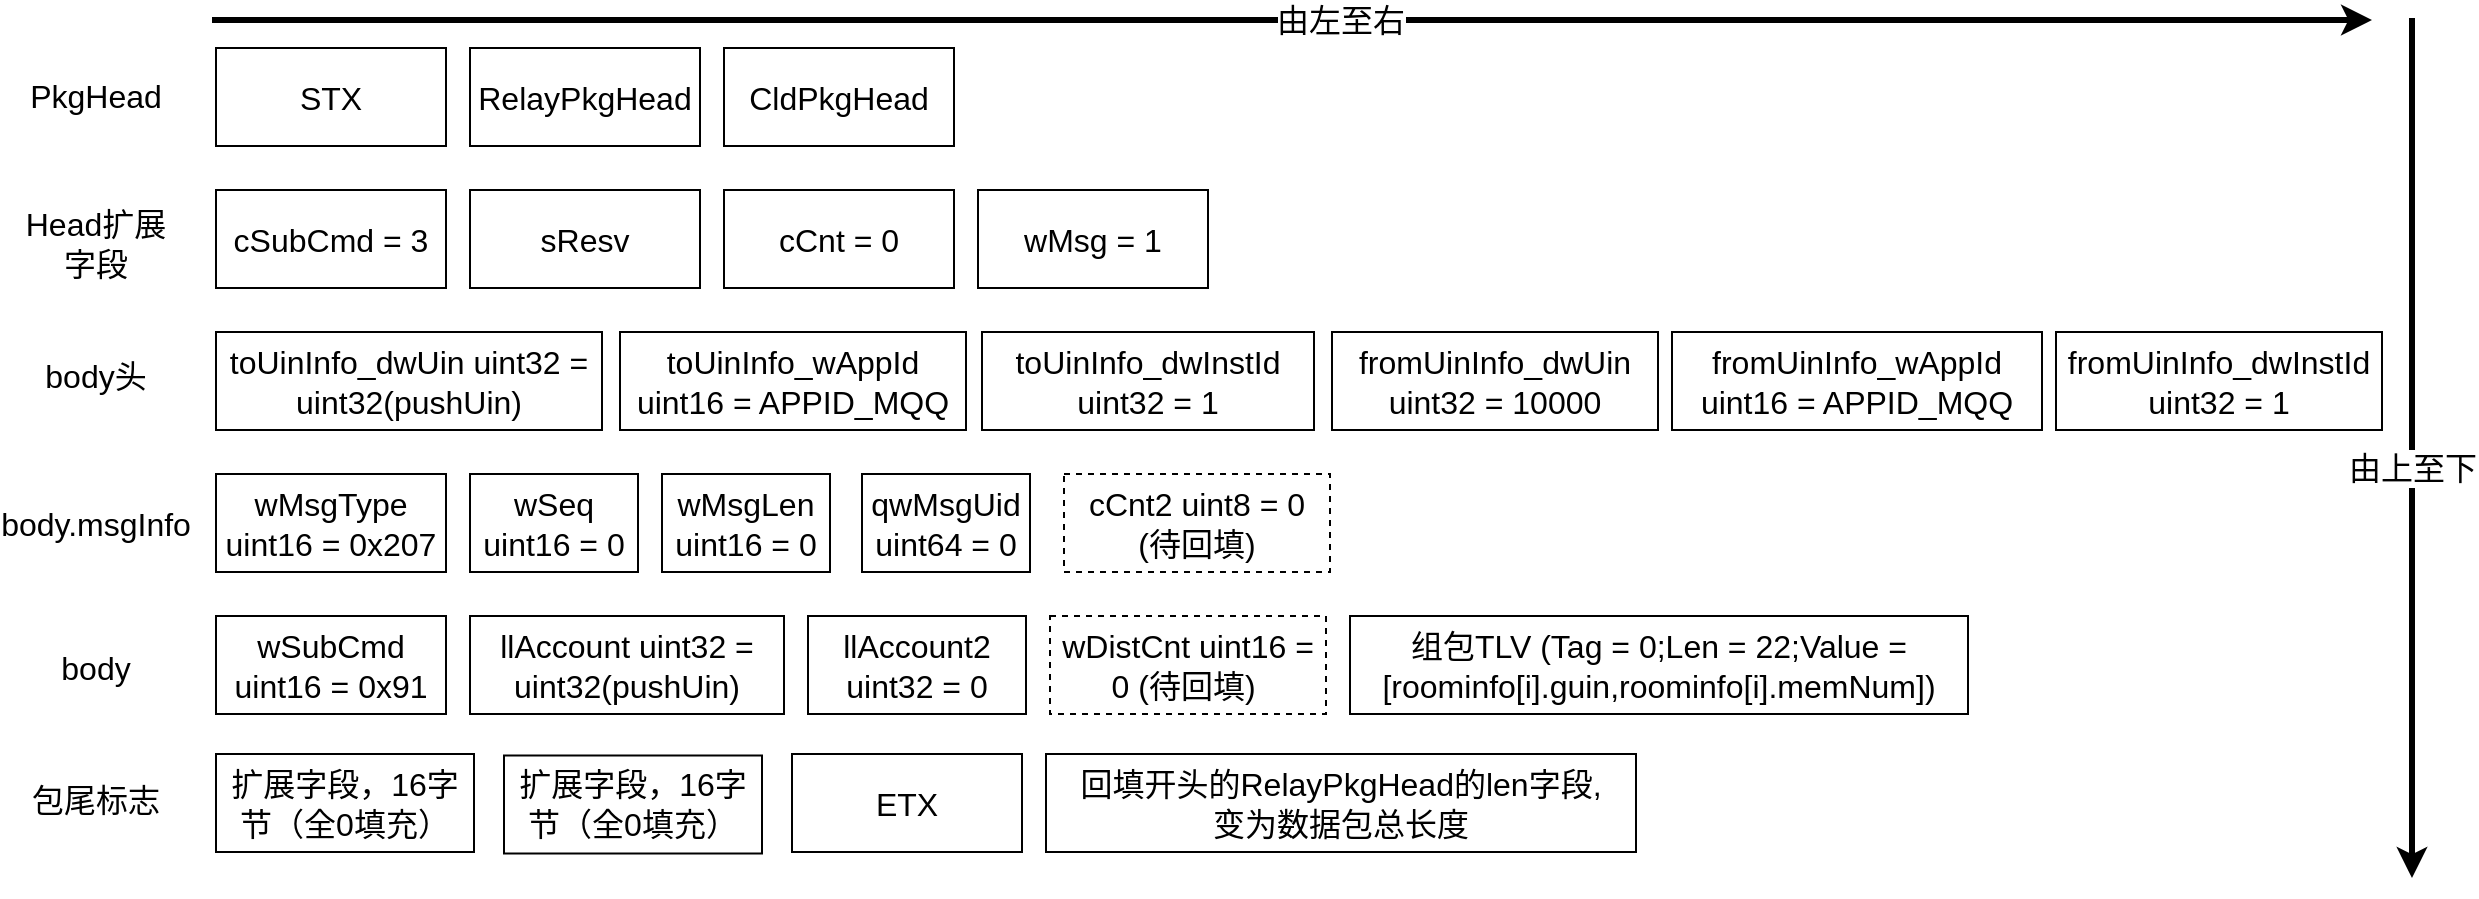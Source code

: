 <mxfile version="20.1.3" type="github">
  <diagram id="Tk8g5p9EnmH892pC6cNM" name="第 1 页">
    <mxGraphModel dx="2222" dy="799" grid="0" gridSize="10" guides="1" tooltips="1" connect="1" arrows="1" fold="1" page="0" pageScale="1" pageWidth="827" pageHeight="1169" math="0" shadow="0">
      <root>
        <mxCell id="0" />
        <mxCell id="1" parent="0" />
        <mxCell id="FIuuEUaHk0xrLp5I84ox-1" value="&lt;font style=&quot;font-size: 16px;&quot;&gt;STX&lt;/font&gt;" style="rounded=0;whiteSpace=wrap;html=1;" vertex="1" parent="1">
          <mxGeometry x="-295" y="195" width="115" height="49" as="geometry" />
        </mxCell>
        <mxCell id="FIuuEUaHk0xrLp5I84ox-2" value="&lt;font style=&quot;font-size: 16px;&quot;&gt;RelayPkgHead&lt;/font&gt;" style="rounded=0;whiteSpace=wrap;html=1;" vertex="1" parent="1">
          <mxGeometry x="-168" y="195" width="115" height="49" as="geometry" />
        </mxCell>
        <mxCell id="FIuuEUaHk0xrLp5I84ox-3" value="&lt;font style=&quot;font-size: 16px;&quot;&gt;CldPkgHead&lt;/font&gt;" style="rounded=0;whiteSpace=wrap;html=1;" vertex="1" parent="1">
          <mxGeometry x="-41" y="195" width="115" height="49" as="geometry" />
        </mxCell>
        <mxCell id="FIuuEUaHk0xrLp5I84ox-4" value="&lt;font style=&quot;font-size: 16px;&quot;&gt;cSubCmd = 3&lt;/font&gt;" style="rounded=0;whiteSpace=wrap;html=1;" vertex="1" parent="1">
          <mxGeometry x="-295" y="266" width="115" height="49" as="geometry" />
        </mxCell>
        <mxCell id="FIuuEUaHk0xrLp5I84ox-5" value="&lt;font style=&quot;font-size: 16px;&quot;&gt;sResv&lt;/font&gt;" style="rounded=0;whiteSpace=wrap;html=1;" vertex="1" parent="1">
          <mxGeometry x="-168" y="266" width="115" height="49" as="geometry" />
        </mxCell>
        <mxCell id="FIuuEUaHk0xrLp5I84ox-6" value="&lt;font style=&quot;font-size: 16px;&quot;&gt;cCnt = 0&lt;/font&gt;" style="rounded=0;whiteSpace=wrap;html=1;" vertex="1" parent="1">
          <mxGeometry x="-41" y="266" width="115" height="49" as="geometry" />
        </mxCell>
        <mxCell id="FIuuEUaHk0xrLp5I84ox-7" value="&lt;font style=&quot;font-size: 16px;&quot;&gt;wMsg = 1&lt;/font&gt;" style="rounded=0;whiteSpace=wrap;html=1;" vertex="1" parent="1">
          <mxGeometry x="86" y="266" width="115" height="49" as="geometry" />
        </mxCell>
        <mxCell id="FIuuEUaHk0xrLp5I84ox-8" value="&lt;font style=&quot;font-size: 16px;&quot;&gt;toUinInfo_dwUin uint32 = uint32(pushUin)&lt;/font&gt;" style="rounded=0;whiteSpace=wrap;html=1;" vertex="1" parent="1">
          <mxGeometry x="-295" y="337" width="193" height="49" as="geometry" />
        </mxCell>
        <mxCell id="FIuuEUaHk0xrLp5I84ox-9" value="&lt;font style=&quot;font-size: 16px;&quot;&gt;toUinInfo_wAppId uint16 = APPID_MQQ&lt;/font&gt;" style="rounded=0;whiteSpace=wrap;html=1;" vertex="1" parent="1">
          <mxGeometry x="-93" y="337" width="173" height="49" as="geometry" />
        </mxCell>
        <mxCell id="FIuuEUaHk0xrLp5I84ox-10" value="&lt;font style=&quot;font-size: 16px;&quot;&gt;toUinInfo_dwInstId uint32 = 1&lt;/font&gt;" style="rounded=0;whiteSpace=wrap;html=1;" vertex="1" parent="1">
          <mxGeometry x="88" y="337" width="166" height="49" as="geometry" />
        </mxCell>
        <mxCell id="FIuuEUaHk0xrLp5I84ox-11" value="&lt;font style=&quot;font-size: 16px;&quot;&gt;fromUinInfo_dwUin uint32 = 10000&lt;/font&gt;" style="rounded=0;whiteSpace=wrap;html=1;" vertex="1" parent="1">
          <mxGeometry x="263" y="337" width="163" height="49" as="geometry" />
        </mxCell>
        <mxCell id="FIuuEUaHk0xrLp5I84ox-12" value="&lt;font style=&quot;font-size: 16px;&quot;&gt;fromUinInfo_wAppId uint16 = APPID_MQQ&lt;/font&gt;" style="rounded=0;whiteSpace=wrap;html=1;" vertex="1" parent="1">
          <mxGeometry x="433" y="337" width="185" height="49" as="geometry" />
        </mxCell>
        <mxCell id="FIuuEUaHk0xrLp5I84ox-13" value="&lt;font style=&quot;font-size: 16px;&quot;&gt;fromUinInfo_dwInstId uint32 = 1&lt;/font&gt;" style="rounded=0;whiteSpace=wrap;html=1;" vertex="1" parent="1">
          <mxGeometry x="625" y="337" width="163" height="49" as="geometry" />
        </mxCell>
        <mxCell id="FIuuEUaHk0xrLp5I84ox-14" value="&lt;font style=&quot;font-size: 16px;&quot;&gt;wMsgType uint16 = 0x207&lt;/font&gt;" style="rounded=0;whiteSpace=wrap;html=1;" vertex="1" parent="1">
          <mxGeometry x="-295" y="408" width="115" height="49" as="geometry" />
        </mxCell>
        <mxCell id="FIuuEUaHk0xrLp5I84ox-15" value="&lt;font style=&quot;font-size: 16px;&quot;&gt;wSeq uint16 = 0&lt;/font&gt;" style="rounded=0;whiteSpace=wrap;html=1;" vertex="1" parent="1">
          <mxGeometry x="-168" y="408" width="84" height="49" as="geometry" />
        </mxCell>
        <mxCell id="FIuuEUaHk0xrLp5I84ox-16" value="&lt;font style=&quot;font-size: 16px;&quot;&gt;wMsgLen uint16 = 0&lt;/font&gt;" style="rounded=0;whiteSpace=wrap;html=1;" vertex="1" parent="1">
          <mxGeometry x="-72" y="408" width="84" height="49" as="geometry" />
        </mxCell>
        <mxCell id="FIuuEUaHk0xrLp5I84ox-17" value="&lt;font style=&quot;font-size: 16px;&quot;&gt;qwMsgUid uint64 = 0&lt;/font&gt;" style="rounded=0;whiteSpace=wrap;html=1;" vertex="1" parent="1">
          <mxGeometry x="28" y="408" width="84" height="49" as="geometry" />
        </mxCell>
        <mxCell id="FIuuEUaHk0xrLp5I84ox-18" value="&lt;font style=&quot;font-size: 16px;&quot;&gt;cCnt2 uint8 = 0 (待回填)&lt;/font&gt;" style="rounded=0;whiteSpace=wrap;html=1;dashed=1;" vertex="1" parent="1">
          <mxGeometry x="129" y="408" width="133" height="49" as="geometry" />
        </mxCell>
        <mxCell id="FIuuEUaHk0xrLp5I84ox-19" value="&lt;font style=&quot;font-size: 16px;&quot;&gt;wSubCmd uint16 = 0x91&lt;/font&gt;" style="rounded=0;whiteSpace=wrap;html=1;" vertex="1" parent="1">
          <mxGeometry x="-295" y="479" width="115" height="49" as="geometry" />
        </mxCell>
        <mxCell id="FIuuEUaHk0xrLp5I84ox-20" value="&lt;font style=&quot;font-size: 16px;&quot;&gt;llAccount uint32 = uint32(pushUin)&lt;/font&gt;" style="rounded=0;whiteSpace=wrap;html=1;" vertex="1" parent="1">
          <mxGeometry x="-168" y="479" width="157" height="49" as="geometry" />
        </mxCell>
        <mxCell id="FIuuEUaHk0xrLp5I84ox-21" value="&lt;font style=&quot;font-size: 16px;&quot;&gt;llAccount2 uint32 = 0&lt;/font&gt;" style="rounded=0;whiteSpace=wrap;html=1;" vertex="1" parent="1">
          <mxGeometry x="1" y="479" width="109" height="49" as="geometry" />
        </mxCell>
        <mxCell id="FIuuEUaHk0xrLp5I84ox-22" value="&lt;font style=&quot;font-size: 16px;&quot;&gt;wDistCnt uint16 = 0 (待回填)&amp;nbsp;&lt;/font&gt;" style="rounded=0;whiteSpace=wrap;html=1;dashed=1;" vertex="1" parent="1">
          <mxGeometry x="122" y="479" width="138" height="49" as="geometry" />
        </mxCell>
        <mxCell id="FIuuEUaHk0xrLp5I84ox-23" value="&lt;font style=&quot;font-size: 16px;&quot;&gt;组包TLV (Tag = 0;Len = 22;Value = [roominfo[i].guin,roominfo[i].memNum])&lt;/font&gt;" style="rounded=0;whiteSpace=wrap;html=1;" vertex="1" parent="1">
          <mxGeometry x="272" y="479" width="309" height="49" as="geometry" />
        </mxCell>
        <mxCell id="FIuuEUaHk0xrLp5I84ox-24" value="&lt;font style=&quot;font-size: 16px;&quot;&gt;ETX&lt;/font&gt;" style="rounded=0;whiteSpace=wrap;html=1;" vertex="1" parent="1">
          <mxGeometry x="-7" y="548" width="115" height="49" as="geometry" />
        </mxCell>
        <mxCell id="FIuuEUaHk0xrLp5I84ox-25" value="&lt;div&gt;&lt;span style=&quot;font-size: 16px;&quot;&gt;回填开头的RelayPkgHead的len字段,&lt;/span&gt;&lt;/div&gt;&lt;div&gt;&lt;span style=&quot;font-size: 16px;&quot;&gt;变为数据包总长度&lt;/span&gt;&lt;/div&gt;" style="rounded=0;whiteSpace=wrap;html=1;" vertex="1" parent="1">
          <mxGeometry x="120" y="548" width="295" height="49" as="geometry" />
        </mxCell>
        <mxCell id="FIuuEUaHk0xrLp5I84ox-26" value="" style="endArrow=classic;html=1;rounded=0;fontSize=16;strokeWidth=3;" edge="1" parent="1">
          <mxGeometry width="50" height="50" relative="1" as="geometry">
            <mxPoint x="-297" y="181" as="sourcePoint" />
            <mxPoint x="783" y="181" as="targetPoint" />
          </mxGeometry>
        </mxCell>
        <mxCell id="FIuuEUaHk0xrLp5I84ox-27" value="由左至右" style="edgeLabel;html=1;align=center;verticalAlign=middle;resizable=0;points=[];fontSize=16;" vertex="1" connectable="0" parent="FIuuEUaHk0xrLp5I84ox-26">
          <mxGeometry x="0.044" relative="1" as="geometry">
            <mxPoint as="offset" />
          </mxGeometry>
        </mxCell>
        <mxCell id="FIuuEUaHk0xrLp5I84ox-28" value="" style="endArrow=classic;html=1;rounded=0;fontSize=16;strokeWidth=3;" edge="1" parent="1">
          <mxGeometry width="50" height="50" relative="1" as="geometry">
            <mxPoint x="803" y="180" as="sourcePoint" />
            <mxPoint x="803" y="610" as="targetPoint" />
          </mxGeometry>
        </mxCell>
        <mxCell id="FIuuEUaHk0xrLp5I84ox-29" value="由上至下" style="edgeLabel;html=1;align=center;verticalAlign=middle;resizable=0;points=[];fontSize=16;" vertex="1" connectable="0" parent="FIuuEUaHk0xrLp5I84ox-28">
          <mxGeometry x="0.044" relative="1" as="geometry">
            <mxPoint as="offset" />
          </mxGeometry>
        </mxCell>
        <mxCell id="FIuuEUaHk0xrLp5I84ox-30" value="PkgHead" style="text;html=1;strokeColor=none;fillColor=none;align=center;verticalAlign=middle;whiteSpace=wrap;rounded=0;dashed=1;fontSize=16;" vertex="1" parent="1">
          <mxGeometry x="-395" y="204" width="80" height="30" as="geometry" />
        </mxCell>
        <mxCell id="FIuuEUaHk0xrLp5I84ox-31" value="Head扩展字段" style="text;html=1;strokeColor=none;fillColor=none;align=center;verticalAlign=middle;whiteSpace=wrap;rounded=0;dashed=1;fontSize=16;" vertex="1" parent="1">
          <mxGeometry x="-392" y="278" width="74" height="30" as="geometry" />
        </mxCell>
        <mxCell id="FIuuEUaHk0xrLp5I84ox-32" value="body头" style="text;html=1;strokeColor=none;fillColor=none;align=center;verticalAlign=middle;whiteSpace=wrap;rounded=0;dashed=1;fontSize=16;" vertex="1" parent="1">
          <mxGeometry x="-392" y="344" width="74" height="30" as="geometry" />
        </mxCell>
        <mxCell id="FIuuEUaHk0xrLp5I84ox-33" value="body.msgInfo" style="text;html=1;strokeColor=none;fillColor=none;align=center;verticalAlign=middle;whiteSpace=wrap;rounded=0;dashed=1;fontSize=16;" vertex="1" parent="1">
          <mxGeometry x="-392" y="417.5" width="74" height="30" as="geometry" />
        </mxCell>
        <mxCell id="FIuuEUaHk0xrLp5I84ox-34" value="body" style="text;html=1;strokeColor=none;fillColor=none;align=center;verticalAlign=middle;whiteSpace=wrap;rounded=0;dashed=1;fontSize=16;" vertex="1" parent="1">
          <mxGeometry x="-392" y="490" width="74" height="30" as="geometry" />
        </mxCell>
        <mxCell id="FIuuEUaHk0xrLp5I84ox-35" value="包尾标志" style="text;html=1;strokeColor=none;fillColor=none;align=center;verticalAlign=middle;whiteSpace=wrap;rounded=0;dashed=1;fontSize=16;" vertex="1" parent="1">
          <mxGeometry x="-392" y="555.5" width="74" height="30" as="geometry" />
        </mxCell>
        <mxCell id="FIuuEUaHk0xrLp5I84ox-36" value="&lt;font style=&quot;font-size: 16px;&quot;&gt;扩展字段，16字节（全0填充）&lt;/font&gt;" style="rounded=0;whiteSpace=wrap;html=1;" vertex="1" parent="1">
          <mxGeometry x="-295" y="548" width="129" height="49" as="geometry" />
        </mxCell>
        <mxCell id="FIuuEUaHk0xrLp5I84ox-37" value="&lt;font style=&quot;font-size: 16px;&quot;&gt;扩展字段，16字节（全0填充）&lt;/font&gt;" style="rounded=0;whiteSpace=wrap;html=1;" vertex="1" parent="1">
          <mxGeometry x="-151" y="548.75" width="129" height="49" as="geometry" />
        </mxCell>
      </root>
    </mxGraphModel>
  </diagram>
</mxfile>
